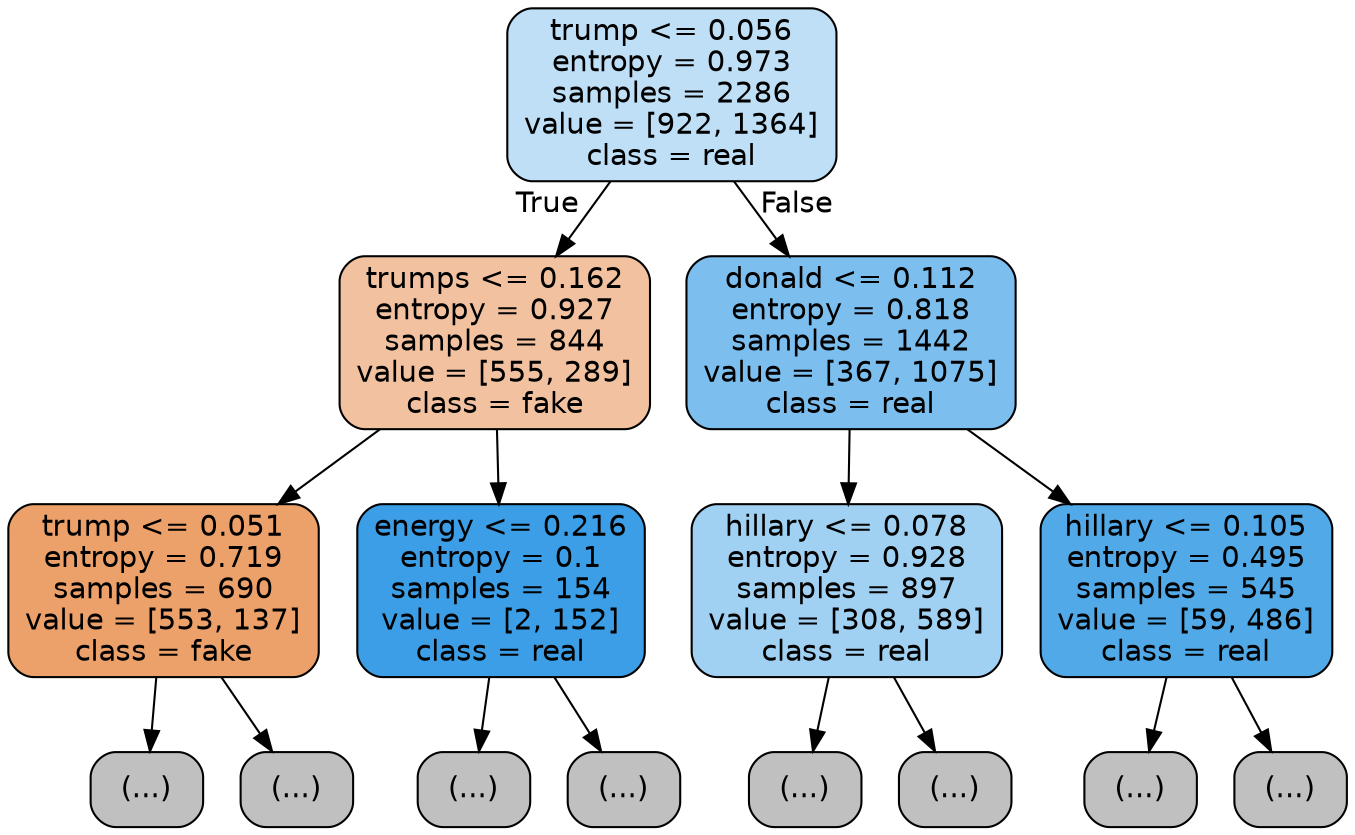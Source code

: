 digraph Tree {
node [shape=box, style="filled, rounded", color="black", fontname=helvetica] ;
edge [fontname=helvetica] ;
0 [label="trump <= 0.056\nentropy = 0.973\nsamples = 2286\nvalue = [922, 1364]\nclass = real", fillcolor="#399de553"] ;
1 [label="trumps <= 0.162\nentropy = 0.927\nsamples = 844\nvalue = [555, 289]\nclass = fake", fillcolor="#e581397a"] ;
0 -> 1 [labeldistance=2.5, labelangle=45, headlabel="True"] ;
2 [label="trump <= 0.051\nentropy = 0.719\nsamples = 690\nvalue = [553, 137]\nclass = fake", fillcolor="#e58139c0"] ;
1 -> 2 ;
3 [label="(...)", fillcolor="#C0C0C0"] ;
2 -> 3 ;
22 [label="(...)", fillcolor="#C0C0C0"] ;
2 -> 22 ;
41 [label="energy <= 0.216\nentropy = 0.1\nsamples = 154\nvalue = [2, 152]\nclass = real", fillcolor="#399de5fc"] ;
1 -> 41 ;
42 [label="(...)", fillcolor="#C0C0C0"] ;
41 -> 42 ;
45 [label="(...)", fillcolor="#C0C0C0"] ;
41 -> 45 ;
46 [label="donald <= 0.112\nentropy = 0.818\nsamples = 1442\nvalue = [367, 1075]\nclass = real", fillcolor="#399de5a8"] ;
0 -> 46 [labeldistance=2.5, labelangle=-45, headlabel="False"] ;
47 [label="hillary <= 0.078\nentropy = 0.928\nsamples = 897\nvalue = [308, 589]\nclass = real", fillcolor="#399de57a"] ;
46 -> 47 ;
48 [label="(...)", fillcolor="#C0C0C0"] ;
47 -> 48 ;
79 [label="(...)", fillcolor="#C0C0C0"] ;
47 -> 79 ;
86 [label="hillary <= 0.105\nentropy = 0.495\nsamples = 545\nvalue = [59, 486]\nclass = real", fillcolor="#399de5e0"] ;
46 -> 86 ;
87 [label="(...)", fillcolor="#C0C0C0"] ;
86 -> 87 ;
108 [label="(...)", fillcolor="#C0C0C0"] ;
86 -> 108 ;
}